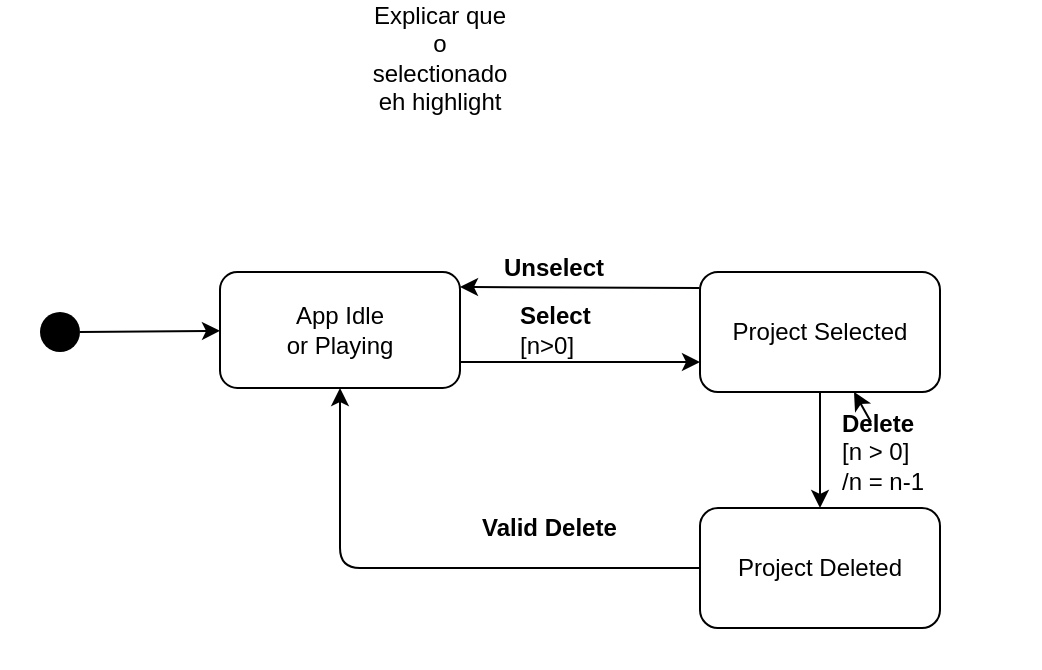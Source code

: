 <mxfile>
    <diagram id="UKUQcC6u127f-NVBpYaK" name="Page-1">
        <mxGraphModel dx="1359" dy="1690" grid="1" gridSize="10" guides="1" tooltips="1" connect="1" arrows="1" fold="1" page="1" pageScale="1" pageWidth="850" pageHeight="1100" math="0" shadow="0">
            <root>
                <mxCell id="0"/>
                <mxCell id="1" parent="0"/>
                <mxCell id="96" value="" style="rounded=0;whiteSpace=wrap;html=1;fillColor=#FFFFFF;strokeColor=none;strokeWidth=0;" vertex="1" parent="1">
                    <mxGeometry x="100" y="-550" width="520" height="260" as="geometry"/>
                </mxCell>
                <mxCell id="73" style="edgeStyle=none;html=1;entryX=0;entryY=0.75;entryDx=0;entryDy=0;strokeColor=#000000;" edge="1" parent="1" target="72">
                    <mxGeometry relative="1" as="geometry">
                        <mxPoint x="330" y="-443" as="sourcePoint"/>
                        <mxPoint x="457.5" y="-446" as="targetPoint"/>
                    </mxGeometry>
                </mxCell>
                <mxCell id="2" value="App Idle&lt;br&gt;or Playing" style="rounded=1;whiteSpace=wrap;html=1;fillColor=none;strokeColor=#000000;fontColor=#000000;" parent="1" vertex="1">
                    <mxGeometry x="210" y="-488" width="120" height="58" as="geometry"/>
                </mxCell>
                <mxCell id="3" style="edgeStyle=none;html=1;fontSize=12;strokeColor=#000000;" parent="1" source="4" target="2" edge="1">
                    <mxGeometry relative="1" as="geometry">
                        <mxPoint x="260" y="-458.0" as="targetPoint"/>
                    </mxGeometry>
                </mxCell>
                <mxCell id="4" value="" style="ellipse;fillColor=#000000;strokeColor=none;" parent="1" vertex="1">
                    <mxGeometry x="120" y="-468" width="20" height="20" as="geometry"/>
                </mxCell>
                <mxCell id="75" style="edgeStyle=none;html=1;entryX=0.5;entryY=1;entryDx=0;entryDy=0;exitX=0;exitY=0.5;exitDx=0;exitDy=0;strokeColor=#000000;" edge="1" parent="1" source="71" target="2">
                    <mxGeometry relative="1" as="geometry">
                        <Array as="points">
                            <mxPoint x="270" y="-340"/>
                        </Array>
                        <mxPoint x="470" y="-348" as="sourcePoint"/>
                    </mxGeometry>
                </mxCell>
                <mxCell id="74" style="edgeStyle=none;html=1;strokeColor=#000000;" edge="1" parent="1" source="72" target="71">
                    <mxGeometry relative="1" as="geometry"/>
                </mxCell>
                <mxCell id="71" value="Project Deleted" style="rounded=1;whiteSpace=wrap;html=1;fillColor=none;strokeColor=#000000;fontColor=#000000;" vertex="1" parent="1">
                    <mxGeometry x="450" y="-370" width="120" height="60" as="geometry"/>
                </mxCell>
                <mxCell id="94" value="Explicar que o selectionado eh highlight" style="text;html=1;strokeColor=none;fillColor=none;align=center;verticalAlign=middle;whiteSpace=wrap;rounded=0;fontColor=#000000;" vertex="1" parent="1">
                    <mxGeometry x="290" y="-610" width="60" height="30" as="geometry"/>
                </mxCell>
                <mxCell id="99" value="" style="edgeStyle=none;html=1;fontColor=#000000;strokeColor=#000000;" edge="1" parent="1" source="86" target="72">
                    <mxGeometry relative="1" as="geometry"/>
                </mxCell>
                <mxCell id="86" value="&lt;div&gt;&lt;b&gt;Delete&lt;/b&gt;&lt;/div&gt;&lt;div&gt;[n &amp;gt; 0]&lt;/div&gt;&lt;div&gt;&lt;span&gt;/n = n-1&lt;/span&gt;&lt;/div&gt;" style="text;html=1;strokeColor=none;fillColor=none;align=left;verticalAlign=middle;whiteSpace=wrap;rounded=0;fontSize=12;fontColor=#000000;" vertex="1" parent="1">
                    <mxGeometry x="519" y="-413" width="50" height="30" as="geometry"/>
                </mxCell>
                <mxCell id="83" value="&lt;b&gt;Unselect&lt;/b&gt;" style="text;html=1;strokeColor=none;fillColor=none;align=left;verticalAlign=middle;whiteSpace=wrap;rounded=0;fontSize=12;fontColor=#000000;" vertex="1" parent="1">
                    <mxGeometry x="350" y="-505" width="50" height="30" as="geometry"/>
                </mxCell>
                <mxCell id="84" value="&lt;b&gt;Valid Delete&lt;/b&gt;" style="text;html=1;strokeColor=none;fillColor=none;align=left;verticalAlign=middle;whiteSpace=wrap;rounded=0;fontSize=12;fontColor=#000000;" vertex="1" parent="1">
                    <mxGeometry x="339" y="-375" width="70" height="30" as="geometry"/>
                </mxCell>
                <mxCell id="82" value="&lt;b&gt;Select&lt;/b&gt;&lt;br&gt;[n&amp;gt;0]" style="text;html=1;strokeColor=none;fillColor=none;align=left;verticalAlign=middle;whiteSpace=wrap;rounded=0;fontSize=12;fontColor=#000000;" vertex="1" parent="1">
                    <mxGeometry x="357.5" y="-474" width="42.5" height="30" as="geometry"/>
                </mxCell>
                <mxCell id="72" value="Project Selected" style="rounded=1;whiteSpace=wrap;html=1;fontSize=12;fillColor=none;strokeColor=#000000;fontColor=#000000;" vertex="1" parent="1">
                    <mxGeometry x="450" y="-488" width="120" height="60" as="geometry"/>
                </mxCell>
                <mxCell id="78" style="edgeStyle=none;html=1;entryX=1;entryY=0.25;entryDx=0;entryDy=0;exitX=-0.002;exitY=0.134;exitDx=0;exitDy=0;exitPerimeter=0;strokeColor=#000000;" edge="1" parent="1" source="72">
                    <mxGeometry relative="1" as="geometry">
                        <mxPoint x="470" y="-480" as="sourcePoint"/>
                        <mxPoint x="330" y="-480.5" as="targetPoint"/>
                    </mxGeometry>
                </mxCell>
            </root>
        </mxGraphModel>
    </diagram>
</mxfile>